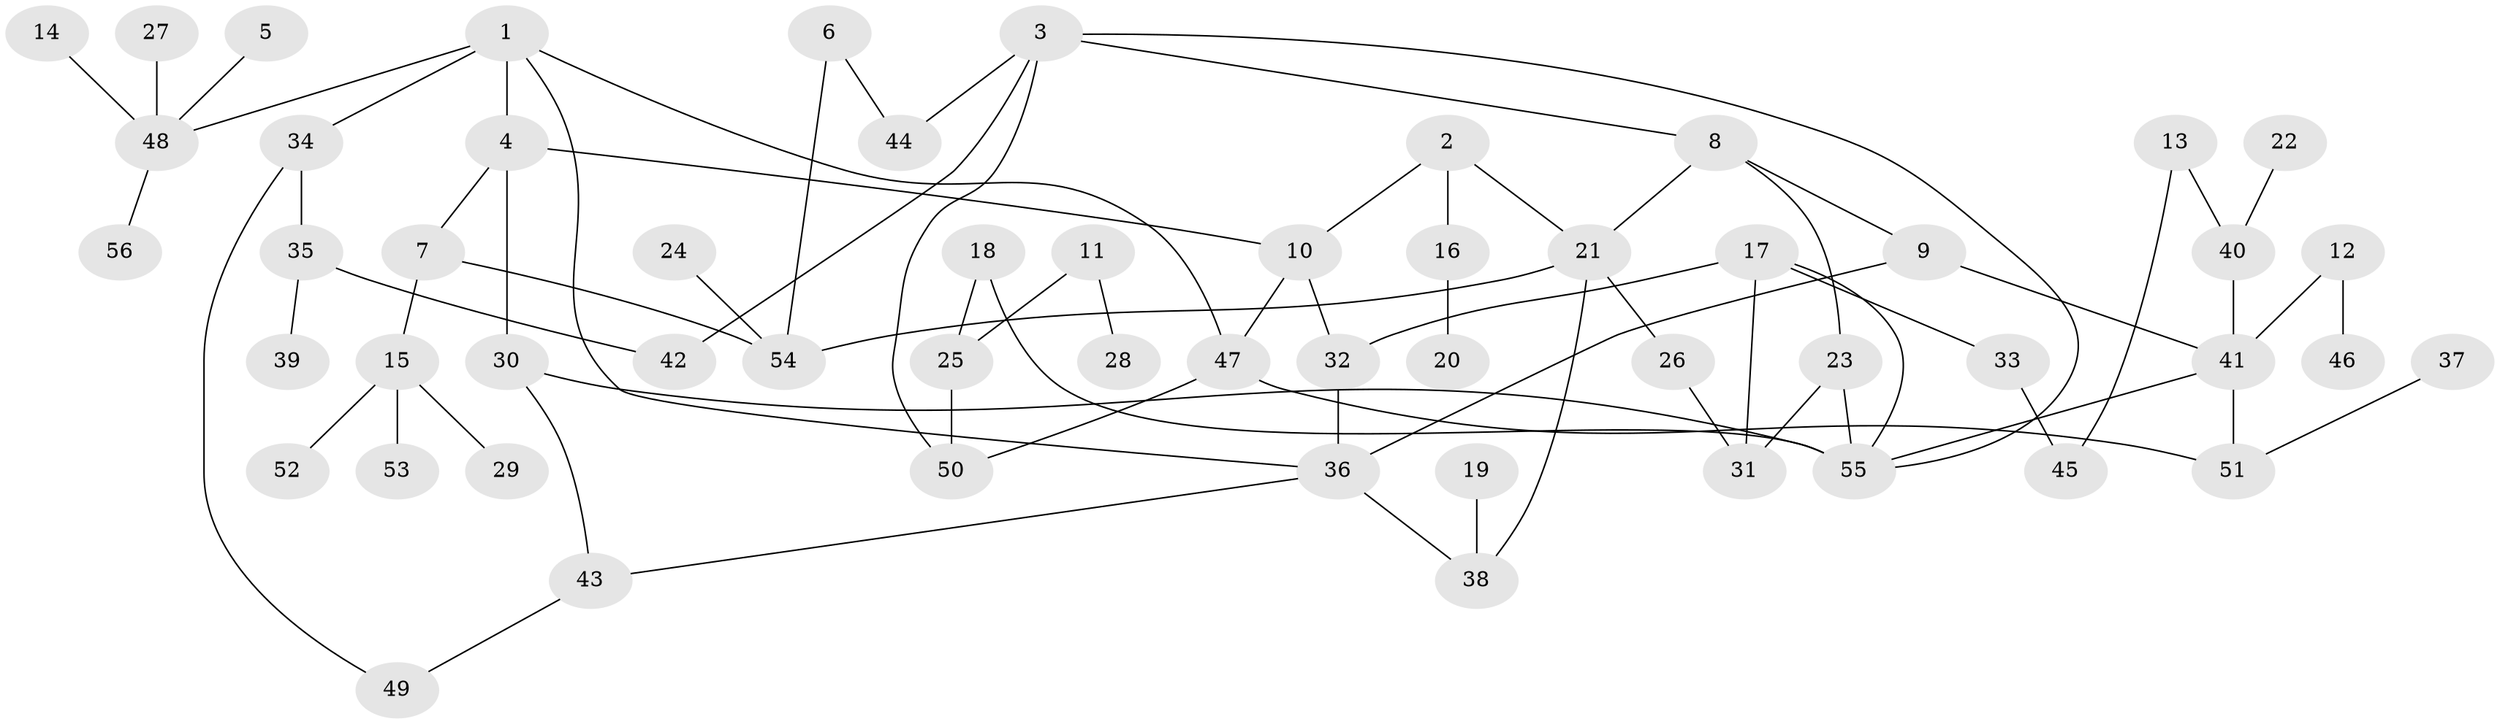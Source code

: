 // original degree distribution, {4: 0.12142857142857143, 5: 0.02857142857142857, 3: 0.16428571428571428, 2: 0.2714285714285714, 7: 0.014285714285714285, 6: 0.02142857142857143, 1: 0.37857142857142856}
// Generated by graph-tools (version 1.1) at 2025/36/03/04/25 23:36:05]
// undirected, 56 vertices, 74 edges
graph export_dot {
  node [color=gray90,style=filled];
  1;
  2;
  3;
  4;
  5;
  6;
  7;
  8;
  9;
  10;
  11;
  12;
  13;
  14;
  15;
  16;
  17;
  18;
  19;
  20;
  21;
  22;
  23;
  24;
  25;
  26;
  27;
  28;
  29;
  30;
  31;
  32;
  33;
  34;
  35;
  36;
  37;
  38;
  39;
  40;
  41;
  42;
  43;
  44;
  45;
  46;
  47;
  48;
  49;
  50;
  51;
  52;
  53;
  54;
  55;
  56;
  1 -- 4 [weight=1.0];
  1 -- 34 [weight=1.0];
  1 -- 36 [weight=1.0];
  1 -- 47 [weight=1.0];
  1 -- 48 [weight=1.0];
  2 -- 10 [weight=1.0];
  2 -- 16 [weight=1.0];
  2 -- 21 [weight=1.0];
  3 -- 8 [weight=1.0];
  3 -- 42 [weight=1.0];
  3 -- 44 [weight=1.0];
  3 -- 50 [weight=1.0];
  3 -- 55 [weight=1.0];
  4 -- 7 [weight=1.0];
  4 -- 10 [weight=1.0];
  4 -- 30 [weight=1.0];
  5 -- 48 [weight=1.0];
  6 -- 44 [weight=1.0];
  6 -- 54 [weight=1.0];
  7 -- 15 [weight=1.0];
  7 -- 54 [weight=1.0];
  8 -- 9 [weight=1.0];
  8 -- 21 [weight=1.0];
  8 -- 23 [weight=1.0];
  9 -- 36 [weight=1.0];
  9 -- 41 [weight=1.0];
  10 -- 32 [weight=1.0];
  10 -- 47 [weight=1.0];
  11 -- 25 [weight=1.0];
  11 -- 28 [weight=1.0];
  12 -- 41 [weight=1.0];
  12 -- 46 [weight=1.0];
  13 -- 40 [weight=1.0];
  13 -- 45 [weight=1.0];
  14 -- 48 [weight=1.0];
  15 -- 29 [weight=1.0];
  15 -- 52 [weight=1.0];
  15 -- 53 [weight=1.0];
  16 -- 20 [weight=1.0];
  17 -- 31 [weight=1.0];
  17 -- 32 [weight=1.0];
  17 -- 33 [weight=1.0];
  17 -- 55 [weight=1.0];
  18 -- 25 [weight=1.0];
  18 -- 55 [weight=1.0];
  19 -- 38 [weight=1.0];
  21 -- 26 [weight=1.0];
  21 -- 38 [weight=1.0];
  21 -- 54 [weight=1.0];
  22 -- 40 [weight=1.0];
  23 -- 31 [weight=1.0];
  23 -- 55 [weight=2.0];
  24 -- 54 [weight=1.0];
  25 -- 50 [weight=1.0];
  26 -- 31 [weight=1.0];
  27 -- 48 [weight=1.0];
  30 -- 43 [weight=1.0];
  30 -- 55 [weight=1.0];
  32 -- 36 [weight=1.0];
  33 -- 45 [weight=1.0];
  34 -- 35 [weight=1.0];
  34 -- 49 [weight=1.0];
  35 -- 39 [weight=1.0];
  35 -- 42 [weight=1.0];
  36 -- 38 [weight=1.0];
  36 -- 43 [weight=1.0];
  37 -- 51 [weight=1.0];
  40 -- 41 [weight=1.0];
  41 -- 51 [weight=1.0];
  41 -- 55 [weight=1.0];
  43 -- 49 [weight=1.0];
  47 -- 50 [weight=1.0];
  47 -- 51 [weight=1.0];
  48 -- 56 [weight=1.0];
}
